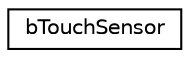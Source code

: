 digraph G
{
  edge [fontname="Helvetica",fontsize="10",labelfontname="Helvetica",labelfontsize="10"];
  node [fontname="Helvetica",fontsize="10",shape=record];
  rankdir=LR;
  Node1 [label="bTouchSensor",height=0.2,width=0.4,color="black", fillcolor="white", style="filled",URL="$dd/d04/structbTouchSensor.html"];
}
